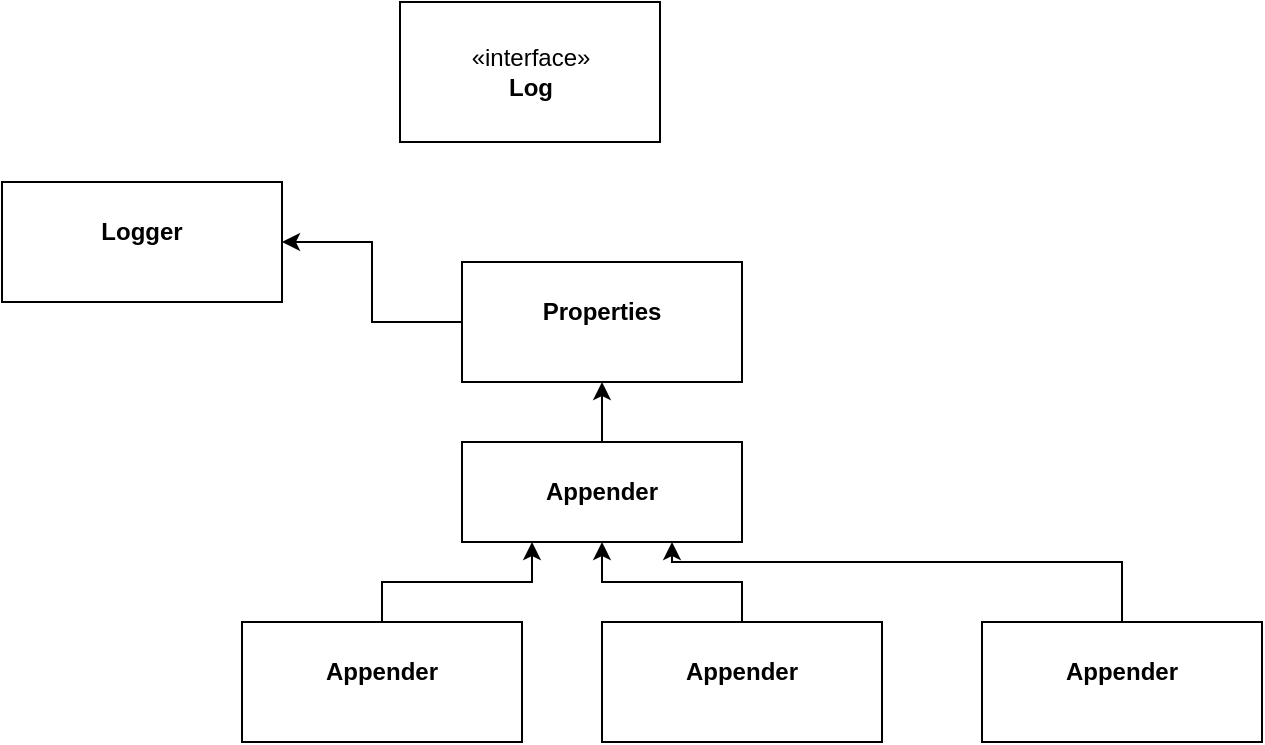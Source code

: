 <mxfile version="16.5.6" type="device"><diagram id="kBE_P8Kc0oo6MmsBjdFR" name="Page-1"><mxGraphModel dx="1186" dy="479" grid="1" gridSize="10" guides="1" tooltips="1" connect="1" arrows="1" fold="1" page="1" pageScale="1" pageWidth="827" pageHeight="1169" math="0" shadow="0"><root><mxCell id="0"/><mxCell id="1" parent="0"/><mxCell id="R-7pkI2SgvUb4GoMTf2n-2" value="&lt;p style=&quot;margin: 0px ; margin-top: 4px ; text-align: center&quot;&gt;&lt;br&gt;&lt;b&gt;Logger&lt;/b&gt;&lt;/p&gt;" style="verticalAlign=top;align=left;overflow=fill;fontSize=12;fontFamily=Helvetica;html=1;" vertex="1" parent="1"><mxGeometry x="80" y="130" width="140" height="60" as="geometry"/></mxCell><mxCell id="R-7pkI2SgvUb4GoMTf2n-4" value="«interface»&lt;br&gt;&lt;b&gt;Log&lt;/b&gt;" style="html=1;" vertex="1" parent="1"><mxGeometry x="279" y="40" width="130" height="70" as="geometry"/></mxCell><mxCell id="R-7pkI2SgvUb4GoMTf2n-17" style="edgeStyle=orthogonalEdgeStyle;rounded=0;orthogonalLoop=1;jettySize=auto;html=1;entryX=0.5;entryY=1;entryDx=0;entryDy=0;" edge="1" parent="1" source="R-7pkI2SgvUb4GoMTf2n-5" target="R-7pkI2SgvUb4GoMTf2n-10"><mxGeometry relative="1" as="geometry"/></mxCell><mxCell id="R-7pkI2SgvUb4GoMTf2n-5" value="&lt;p style=&quot;margin: 0px ; margin-top: 4px ; text-align: center&quot;&gt;&lt;br&gt;&lt;b&gt;Appender&lt;/b&gt;&lt;/p&gt;" style="verticalAlign=top;align=left;overflow=fill;fontSize=12;fontFamily=Helvetica;html=1;" vertex="1" parent="1"><mxGeometry x="310" y="260" width="140" height="50" as="geometry"/></mxCell><mxCell id="R-7pkI2SgvUb4GoMTf2n-11" style="edgeStyle=orthogonalEdgeStyle;rounded=0;orthogonalLoop=1;jettySize=auto;html=1;entryX=0.25;entryY=1;entryDx=0;entryDy=0;" edge="1" parent="1" source="R-7pkI2SgvUb4GoMTf2n-7" target="R-7pkI2SgvUb4GoMTf2n-5"><mxGeometry relative="1" as="geometry"/></mxCell><mxCell id="R-7pkI2SgvUb4GoMTf2n-7" value="&lt;p style=&quot;margin: 0px ; margin-top: 4px ; text-align: center&quot;&gt;&lt;br&gt;&lt;b&gt;Appender&lt;/b&gt;&lt;/p&gt;" style="verticalAlign=top;align=left;overflow=fill;fontSize=12;fontFamily=Helvetica;html=1;" vertex="1" parent="1"><mxGeometry x="200" y="350" width="140" height="60" as="geometry"/></mxCell><mxCell id="R-7pkI2SgvUb4GoMTf2n-12" style="edgeStyle=orthogonalEdgeStyle;rounded=0;orthogonalLoop=1;jettySize=auto;html=1;entryX=0.5;entryY=1;entryDx=0;entryDy=0;" edge="1" parent="1" source="R-7pkI2SgvUb4GoMTf2n-8" target="R-7pkI2SgvUb4GoMTf2n-5"><mxGeometry relative="1" as="geometry"/></mxCell><mxCell id="R-7pkI2SgvUb4GoMTf2n-8" value="&lt;p style=&quot;margin: 0px ; margin-top: 4px ; text-align: center&quot;&gt;&lt;br&gt;&lt;b&gt;Appender&lt;/b&gt;&lt;/p&gt;" style="verticalAlign=top;align=left;overflow=fill;fontSize=12;fontFamily=Helvetica;html=1;" vertex="1" parent="1"><mxGeometry x="380" y="350" width="140" height="60" as="geometry"/></mxCell><mxCell id="R-7pkI2SgvUb4GoMTf2n-13" style="edgeStyle=orthogonalEdgeStyle;rounded=0;orthogonalLoop=1;jettySize=auto;html=1;entryX=0.75;entryY=1;entryDx=0;entryDy=0;" edge="1" parent="1" source="R-7pkI2SgvUb4GoMTf2n-9" target="R-7pkI2SgvUb4GoMTf2n-5"><mxGeometry relative="1" as="geometry"><Array as="points"><mxPoint x="640" y="320"/><mxPoint x="415" y="320"/></Array></mxGeometry></mxCell><mxCell id="R-7pkI2SgvUb4GoMTf2n-9" value="&lt;p style=&quot;margin: 0px ; margin-top: 4px ; text-align: center&quot;&gt;&lt;br&gt;&lt;b&gt;Appender&lt;/b&gt;&lt;/p&gt;" style="verticalAlign=top;align=left;overflow=fill;fontSize=12;fontFamily=Helvetica;html=1;" vertex="1" parent="1"><mxGeometry x="570" y="350" width="140" height="60" as="geometry"/></mxCell><mxCell id="R-7pkI2SgvUb4GoMTf2n-14" style="edgeStyle=orthogonalEdgeStyle;rounded=0;orthogonalLoop=1;jettySize=auto;html=1;entryX=1;entryY=0.5;entryDx=0;entryDy=0;" edge="1" parent="1" source="R-7pkI2SgvUb4GoMTf2n-10" target="R-7pkI2SgvUb4GoMTf2n-2"><mxGeometry relative="1" as="geometry"/></mxCell><mxCell id="R-7pkI2SgvUb4GoMTf2n-10" value="&lt;p style=&quot;margin: 0px ; margin-top: 4px ; text-align: center&quot;&gt;&lt;br&gt;&lt;b&gt;Properties&lt;/b&gt;&lt;/p&gt;" style="verticalAlign=top;align=left;overflow=fill;fontSize=12;fontFamily=Helvetica;html=1;" vertex="1" parent="1"><mxGeometry x="310" y="170" width="140" height="60" as="geometry"/></mxCell></root></mxGraphModel></diagram></mxfile>